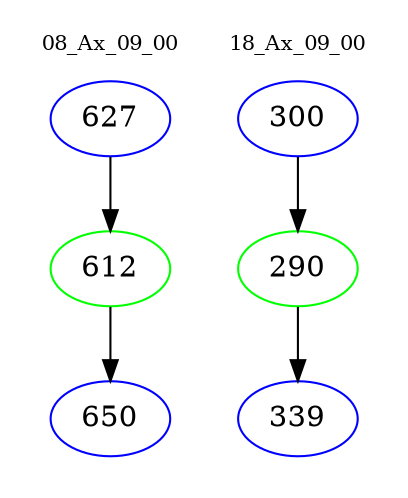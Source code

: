 digraph{
subgraph cluster_0 {
color = white
label = "08_Ax_09_00";
fontsize=10;
T0_627 [label="627", color="blue"]
T0_627 -> T0_612 [color="black"]
T0_612 [label="612", color="green"]
T0_612 -> T0_650 [color="black"]
T0_650 [label="650", color="blue"]
}
subgraph cluster_1 {
color = white
label = "18_Ax_09_00";
fontsize=10;
T1_300 [label="300", color="blue"]
T1_300 -> T1_290 [color="black"]
T1_290 [label="290", color="green"]
T1_290 -> T1_339 [color="black"]
T1_339 [label="339", color="blue"]
}
}
